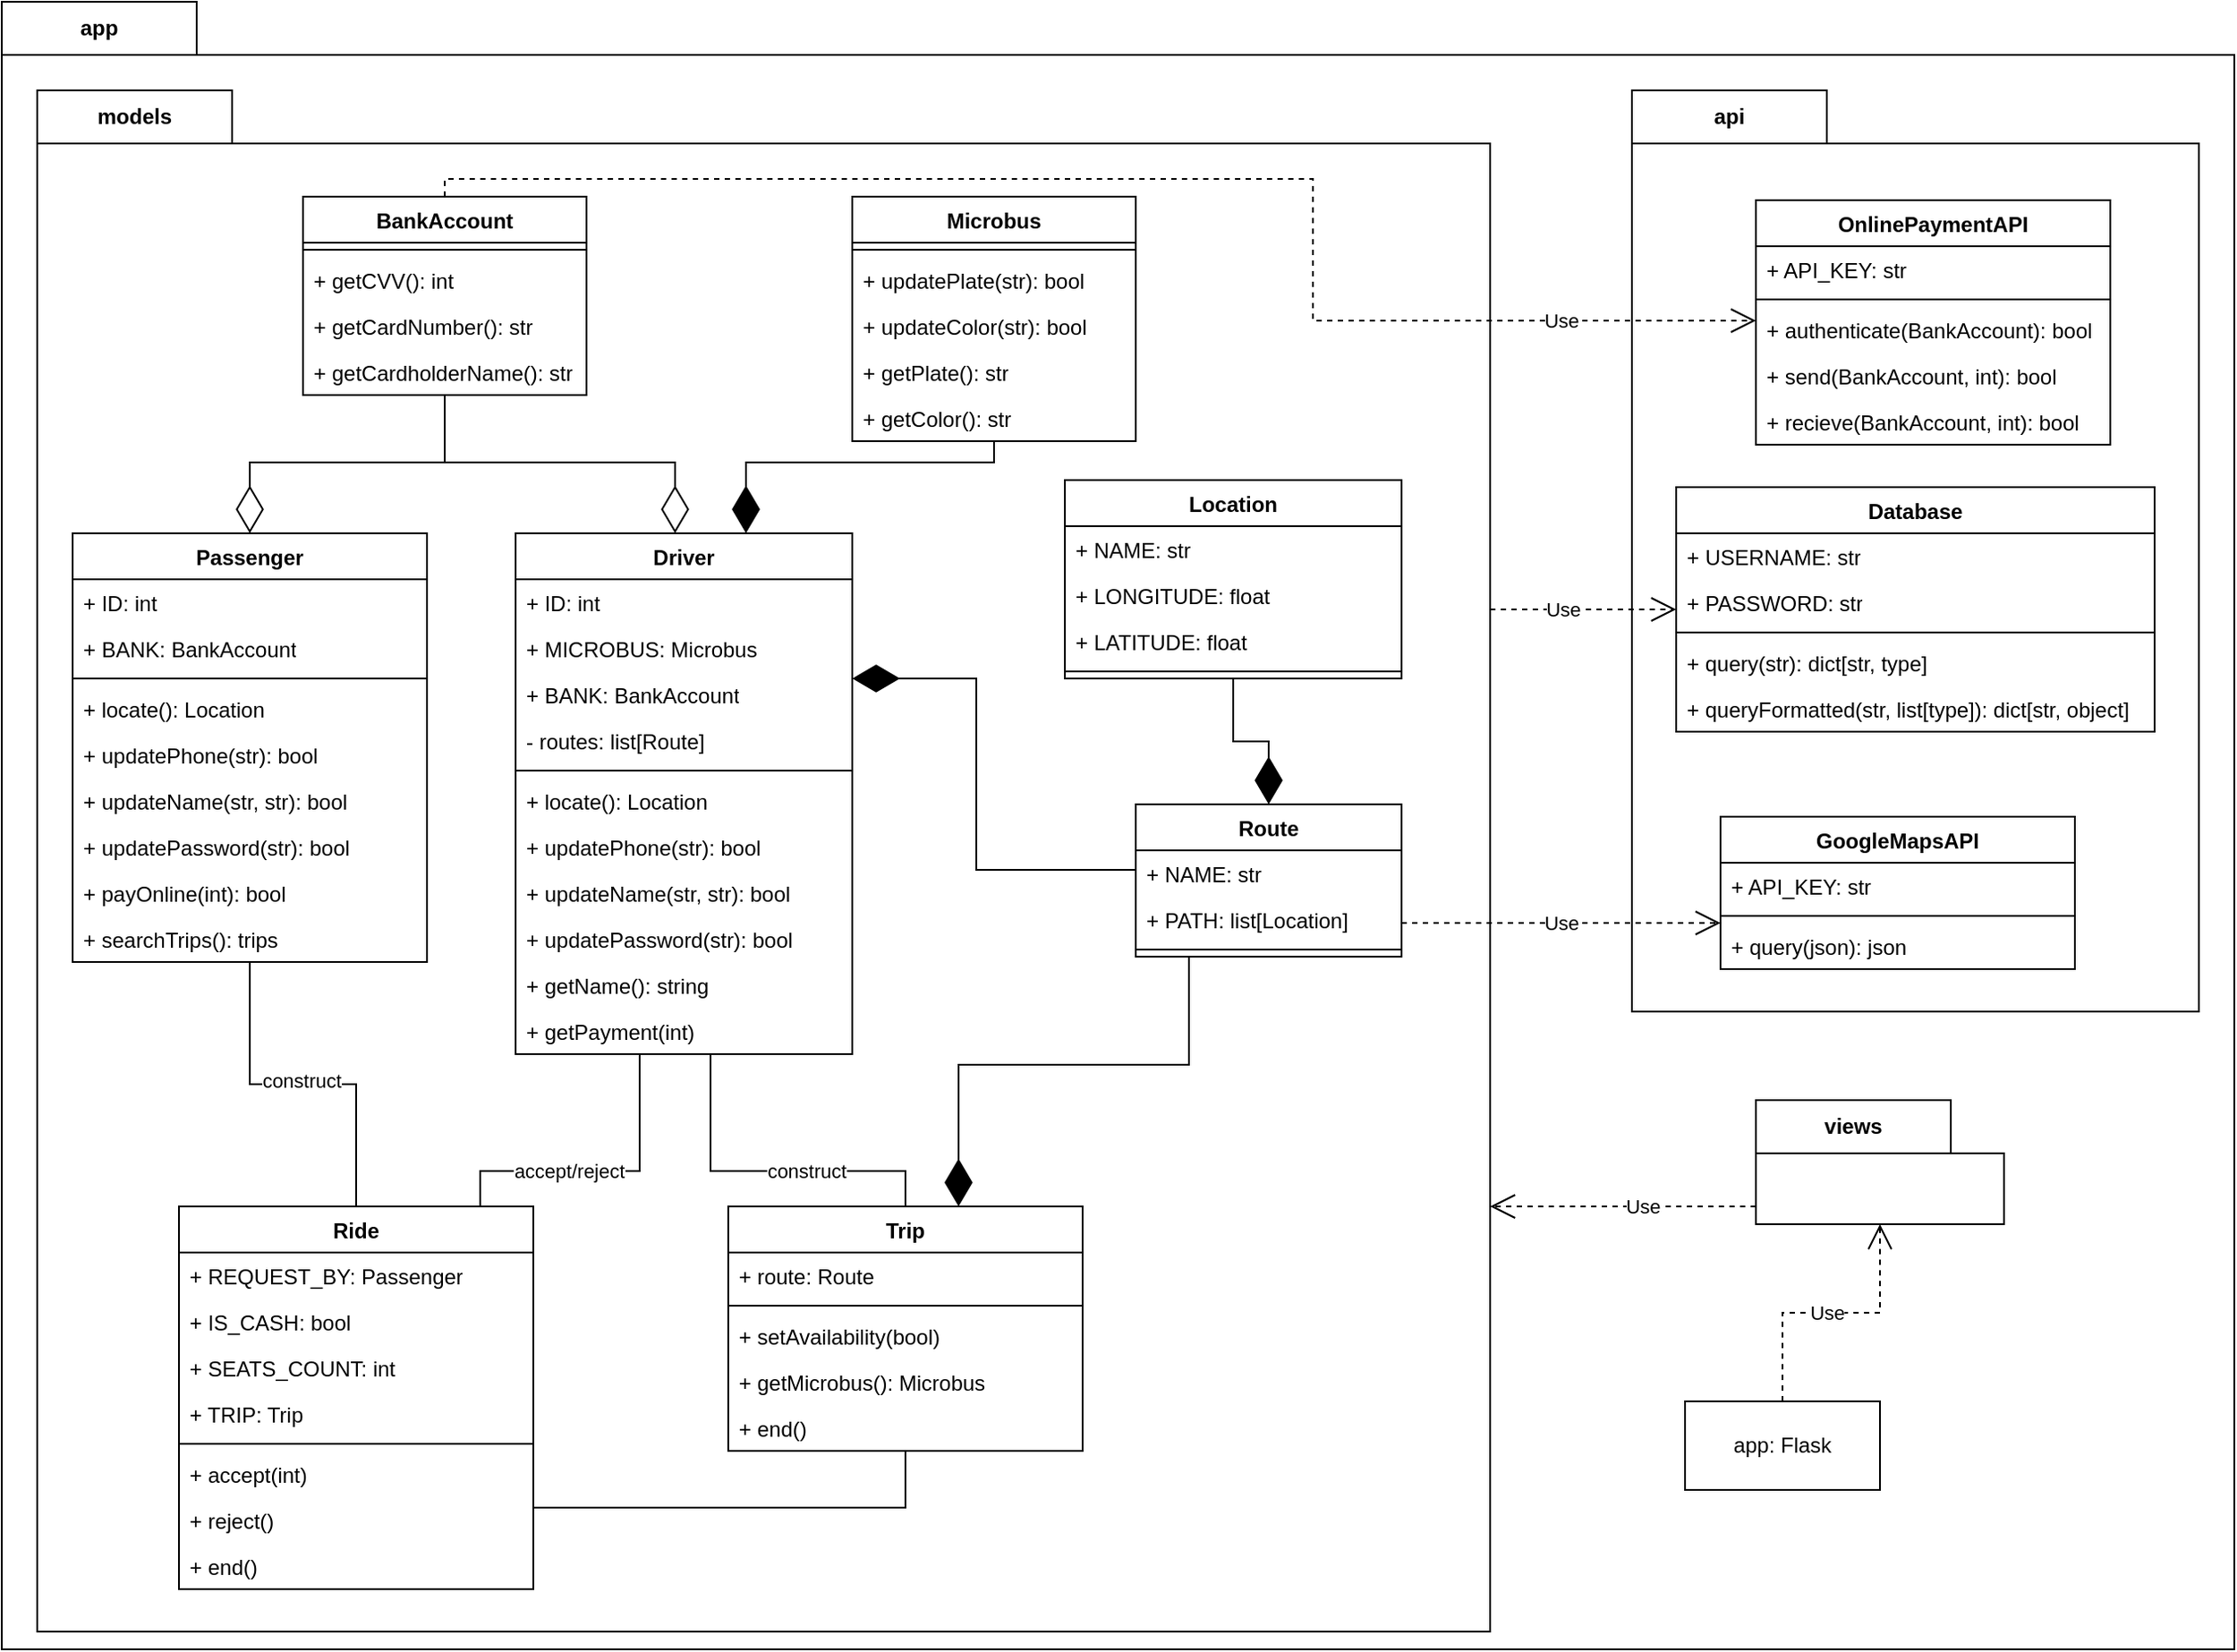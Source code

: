 <mxfile version="22.1.2" type="device">
  <diagram id="C5RBs43oDa-KdzZeNtuy" name="Page-1">
    <mxGraphModel dx="1912" dy="2010" grid="1" gridSize="10" guides="1" tooltips="1" connect="1" arrows="1" fold="1" page="1" pageScale="1" pageWidth="1169" pageHeight="827" math="0" shadow="0">
      <root>
        <mxCell id="WIyWlLk6GJQsqaUBKTNV-0" />
        <mxCell id="WIyWlLk6GJQsqaUBKTNV-1" parent="WIyWlLk6GJQsqaUBKTNV-0" />
        <mxCell id="rJ-aerXYBxVy4BVhJZJf-117" value="app" style="shape=folder;fontStyle=1;tabWidth=110;tabHeight=30;tabPosition=left;html=1;boundedLbl=1;labelInHeader=1;container=1;collapsible=0;recursiveResize=0;whiteSpace=wrap;" vertex="1" parent="WIyWlLk6GJQsqaUBKTNV-1">
          <mxGeometry x="240" y="-160" width="1260" height="930" as="geometry" />
        </mxCell>
        <mxCell id="rJ-aerXYBxVy4BVhJZJf-121" value="app: Flask" style="html=1;whiteSpace=wrap;" vertex="1" parent="rJ-aerXYBxVy4BVhJZJf-117">
          <mxGeometry x="950" y="790" width="110" height="50" as="geometry" />
        </mxCell>
        <mxCell id="rJ-aerXYBxVy4BVhJZJf-120" value="views" style="shape=folder;fontStyle=1;tabWidth=110;tabHeight=30;tabPosition=left;html=1;boundedLbl=1;labelInHeader=1;container=1;collapsible=0;recursiveResize=0;whiteSpace=wrap;" vertex="1" parent="rJ-aerXYBxVy4BVhJZJf-117">
          <mxGeometry x="990" y="620" width="140" height="70" as="geometry" />
        </mxCell>
        <mxCell id="rJ-aerXYBxVy4BVhJZJf-122" value="Use" style="endArrow=open;endSize=12;dashed=1;html=1;rounded=0;edgeStyle=orthogonalEdgeStyle;" edge="1" parent="rJ-aerXYBxVy4BVhJZJf-117" source="rJ-aerXYBxVy4BVhJZJf-121" target="rJ-aerXYBxVy4BVhJZJf-120">
          <mxGeometry x="-0.033" width="160" relative="1" as="geometry">
            <mxPoint x="920" y="720" as="sourcePoint" />
            <mxPoint x="850" y="720" as="targetPoint" />
            <Array as="points" />
            <mxPoint as="offset" />
          </mxGeometry>
        </mxCell>
        <mxCell id="rJ-aerXYBxVy4BVhJZJf-104" value="models" style="shape=folder;fontStyle=1;tabWidth=110;tabHeight=30;tabPosition=left;html=1;boundedLbl=1;labelInHeader=1;container=1;collapsible=0;recursiveResize=0;whiteSpace=wrap;" vertex="1" parent="WIyWlLk6GJQsqaUBKTNV-1">
          <mxGeometry x="260" y="-110" width="820" height="870" as="geometry" />
        </mxCell>
        <mxCell id="rJ-aerXYBxVy4BVhJZJf-102" value="api" style="shape=folder;fontStyle=1;tabWidth=110;tabHeight=30;tabPosition=left;html=1;boundedLbl=1;labelInHeader=1;container=1;collapsible=0;recursiveResize=0;whiteSpace=wrap;" vertex="1" parent="WIyWlLk6GJQsqaUBKTNV-1">
          <mxGeometry x="1160" y="-110" width="320" height="520" as="geometry" />
        </mxCell>
        <mxCell id="rJ-aerXYBxVy4BVhJZJf-47" value="GoogleMapsAPI" style="swimlane;fontStyle=1;align=center;verticalAlign=top;childLayout=stackLayout;horizontal=1;startSize=26;horizontalStack=0;resizeParent=1;resizeParentMax=0;resizeLast=0;collapsible=1;marginBottom=0;whiteSpace=wrap;html=1;" vertex="1" parent="rJ-aerXYBxVy4BVhJZJf-102">
          <mxGeometry x="50" y="410" width="200" height="86" as="geometry" />
        </mxCell>
        <mxCell id="rJ-aerXYBxVy4BVhJZJf-49" value="+ API_KEY: str" style="text;strokeColor=none;fillColor=none;align=left;verticalAlign=top;spacingLeft=4;spacingRight=4;overflow=hidden;rotatable=0;points=[[0,0.5],[1,0.5]];portConstraint=eastwest;whiteSpace=wrap;html=1;" vertex="1" parent="rJ-aerXYBxVy4BVhJZJf-47">
          <mxGeometry y="26" width="200" height="26" as="geometry" />
        </mxCell>
        <mxCell id="rJ-aerXYBxVy4BVhJZJf-50" value="" style="line;strokeWidth=1;fillColor=none;align=left;verticalAlign=middle;spacingTop=-1;spacingLeft=3;spacingRight=3;rotatable=0;labelPosition=right;points=[];portConstraint=eastwest;strokeColor=inherit;" vertex="1" parent="rJ-aerXYBxVy4BVhJZJf-47">
          <mxGeometry y="52" width="200" height="8" as="geometry" />
        </mxCell>
        <mxCell id="rJ-aerXYBxVy4BVhJZJf-52" value="+ query(json): json" style="text;strokeColor=none;fillColor=none;align=left;verticalAlign=top;spacingLeft=4;spacingRight=4;overflow=hidden;rotatable=0;points=[[0,0.5],[1,0.5]];portConstraint=eastwest;whiteSpace=wrap;html=1;" vertex="1" parent="rJ-aerXYBxVy4BVhJZJf-47">
          <mxGeometry y="60" width="200" height="26" as="geometry" />
        </mxCell>
        <mxCell id="rJ-aerXYBxVy4BVhJZJf-39" value="Database" style="swimlane;fontStyle=1;align=center;verticalAlign=top;childLayout=stackLayout;horizontal=1;startSize=26;horizontalStack=0;resizeParent=1;resizeParentMax=0;resizeLast=0;collapsible=1;marginBottom=0;whiteSpace=wrap;html=1;" vertex="1" parent="rJ-aerXYBxVy4BVhJZJf-102">
          <mxGeometry x="25" y="224" width="270" height="138" as="geometry" />
        </mxCell>
        <mxCell id="rJ-aerXYBxVy4BVhJZJf-43" value="+ USERNAME: str" style="text;strokeColor=none;fillColor=none;align=left;verticalAlign=top;spacingLeft=4;spacingRight=4;overflow=hidden;rotatable=0;points=[[0,0.5],[1,0.5]];portConstraint=eastwest;whiteSpace=wrap;html=1;" vertex="1" parent="rJ-aerXYBxVy4BVhJZJf-39">
          <mxGeometry y="26" width="270" height="26" as="geometry" />
        </mxCell>
        <mxCell id="rJ-aerXYBxVy4BVhJZJf-44" value="+ PASSWORD: str" style="text;strokeColor=none;fillColor=none;align=left;verticalAlign=top;spacingLeft=4;spacingRight=4;overflow=hidden;rotatable=0;points=[[0,0.5],[1,0.5]];portConstraint=eastwest;whiteSpace=wrap;html=1;" vertex="1" parent="rJ-aerXYBxVy4BVhJZJf-39">
          <mxGeometry y="52" width="270" height="26" as="geometry" />
        </mxCell>
        <mxCell id="rJ-aerXYBxVy4BVhJZJf-42" value="" style="line;strokeWidth=1;fillColor=none;align=left;verticalAlign=middle;spacingTop=-1;spacingLeft=3;spacingRight=3;rotatable=0;labelPosition=right;points=[];portConstraint=eastwest;strokeColor=inherit;" vertex="1" parent="rJ-aerXYBxVy4BVhJZJf-39">
          <mxGeometry y="78" width="270" height="8" as="geometry" />
        </mxCell>
        <mxCell id="rJ-aerXYBxVy4BVhJZJf-41" value="+ query(str): dict[str, type]" style="text;strokeColor=none;fillColor=none;align=left;verticalAlign=top;spacingLeft=4;spacingRight=4;overflow=hidden;rotatable=0;points=[[0,0.5],[1,0.5]];portConstraint=eastwest;whiteSpace=wrap;html=1;" vertex="1" parent="rJ-aerXYBxVy4BVhJZJf-39">
          <mxGeometry y="86" width="270" height="26" as="geometry" />
        </mxCell>
        <mxCell id="rJ-aerXYBxVy4BVhJZJf-46" value="+ queryFormatted(str, list[type]): dict[str, object]" style="text;strokeColor=none;fillColor=none;align=left;verticalAlign=top;spacingLeft=4;spacingRight=4;overflow=hidden;rotatable=0;points=[[0,0.5],[1,0.5]];portConstraint=eastwest;whiteSpace=wrap;html=1;" vertex="1" parent="rJ-aerXYBxVy4BVhJZJf-39">
          <mxGeometry y="112" width="270" height="26" as="geometry" />
        </mxCell>
        <mxCell id="TXRyivZ7APbot-wDQLGu-0" value="Microbus" style="swimlane;fontStyle=1;align=center;verticalAlign=top;childLayout=stackLayout;horizontal=1;startSize=26;horizontalStack=0;resizeParent=1;resizeParentMax=0;resizeLast=0;collapsible=1;marginBottom=0;whiteSpace=wrap;html=1;" parent="WIyWlLk6GJQsqaUBKTNV-1" vertex="1">
          <mxGeometry x="720" y="-50" width="160" height="138" as="geometry" />
        </mxCell>
        <mxCell id="TXRyivZ7APbot-wDQLGu-2" value="" style="line;strokeWidth=1;fillColor=none;align=left;verticalAlign=middle;spacingTop=-1;spacingLeft=3;spacingRight=3;rotatable=0;labelPosition=right;points=[];portConstraint=eastwest;strokeColor=inherit;" parent="TXRyivZ7APbot-wDQLGu-0" vertex="1">
          <mxGeometry y="26" width="160" height="8" as="geometry" />
        </mxCell>
        <mxCell id="TXRyivZ7APbot-wDQLGu-45" value="+ updatePlate(str): bool" style="text;strokeColor=none;fillColor=none;align=left;verticalAlign=top;spacingLeft=4;spacingRight=4;overflow=hidden;rotatable=0;points=[[0,0.5],[1,0.5]];portConstraint=eastwest;whiteSpace=wrap;html=1;" parent="TXRyivZ7APbot-wDQLGu-0" vertex="1">
          <mxGeometry y="34" width="160" height="26" as="geometry" />
        </mxCell>
        <mxCell id="TXRyivZ7APbot-wDQLGu-3" value="+ updateColor(str): bool" style="text;strokeColor=none;fillColor=none;align=left;verticalAlign=top;spacingLeft=4;spacingRight=4;overflow=hidden;rotatable=0;points=[[0,0.5],[1,0.5]];portConstraint=eastwest;whiteSpace=wrap;html=1;" parent="TXRyivZ7APbot-wDQLGu-0" vertex="1">
          <mxGeometry y="60" width="160" height="26" as="geometry" />
        </mxCell>
        <mxCell id="TXRyivZ7APbot-wDQLGu-46" value="+ getPlate(): str" style="text;strokeColor=none;fillColor=none;align=left;verticalAlign=top;spacingLeft=4;spacingRight=4;overflow=hidden;rotatable=0;points=[[0,0.5],[1,0.5]];portConstraint=eastwest;whiteSpace=wrap;html=1;" parent="TXRyivZ7APbot-wDQLGu-0" vertex="1">
          <mxGeometry y="86" width="160" height="26" as="geometry" />
        </mxCell>
        <mxCell id="TXRyivZ7APbot-wDQLGu-47" value="+ getColor(): str" style="text;strokeColor=none;fillColor=none;align=left;verticalAlign=top;spacingLeft=4;spacingRight=4;overflow=hidden;rotatable=0;points=[[0,0.5],[1,0.5]];portConstraint=eastwest;whiteSpace=wrap;html=1;" parent="TXRyivZ7APbot-wDQLGu-0" vertex="1">
          <mxGeometry y="112" width="160" height="26" as="geometry" />
        </mxCell>
        <mxCell id="TXRyivZ7APbot-wDQLGu-16" value="BankAccount" style="swimlane;fontStyle=1;align=center;verticalAlign=top;childLayout=stackLayout;horizontal=1;startSize=26;horizontalStack=0;resizeParent=1;resizeParentMax=0;resizeLast=0;collapsible=1;marginBottom=0;whiteSpace=wrap;html=1;" parent="WIyWlLk6GJQsqaUBKTNV-1" vertex="1">
          <mxGeometry x="410" y="-50" width="160" height="112" as="geometry" />
        </mxCell>
        <mxCell id="TXRyivZ7APbot-wDQLGu-18" value="" style="line;strokeWidth=1;fillColor=none;align=left;verticalAlign=middle;spacingTop=-1;spacingLeft=3;spacingRight=3;rotatable=0;labelPosition=right;points=[];portConstraint=eastwest;strokeColor=inherit;" parent="TXRyivZ7APbot-wDQLGu-16" vertex="1">
          <mxGeometry y="26" width="160" height="8" as="geometry" />
        </mxCell>
        <mxCell id="TXRyivZ7APbot-wDQLGu-19" value="+ getCVV(): int" style="text;strokeColor=none;fillColor=none;align=left;verticalAlign=top;spacingLeft=4;spacingRight=4;overflow=hidden;rotatable=0;points=[[0,0.5],[1,0.5]];portConstraint=eastwest;whiteSpace=wrap;html=1;" parent="TXRyivZ7APbot-wDQLGu-16" vertex="1">
          <mxGeometry y="34" width="160" height="26" as="geometry" />
        </mxCell>
        <mxCell id="TXRyivZ7APbot-wDQLGu-61" value="+ getCardNumber(): str" style="text;strokeColor=none;fillColor=none;align=left;verticalAlign=top;spacingLeft=4;spacingRight=4;overflow=hidden;rotatable=0;points=[[0,0.5],[1,0.5]];portConstraint=eastwest;whiteSpace=wrap;html=1;" parent="TXRyivZ7APbot-wDQLGu-16" vertex="1">
          <mxGeometry y="60" width="160" height="26" as="geometry" />
        </mxCell>
        <mxCell id="TXRyivZ7APbot-wDQLGu-60" value="+ getCardholderName(): str" style="text;strokeColor=none;fillColor=none;align=left;verticalAlign=top;spacingLeft=4;spacingRight=4;overflow=hidden;rotatable=0;points=[[0,0.5],[1,0.5]];portConstraint=eastwest;whiteSpace=wrap;html=1;" parent="TXRyivZ7APbot-wDQLGu-16" vertex="1">
          <mxGeometry y="86" width="160" height="26" as="geometry" />
        </mxCell>
        <mxCell id="TXRyivZ7APbot-wDQLGu-20" value="Driver" style="swimlane;fontStyle=1;align=center;verticalAlign=top;childLayout=stackLayout;horizontal=1;startSize=26;horizontalStack=0;resizeParent=1;resizeParentMax=0;resizeLast=0;collapsible=1;marginBottom=0;whiteSpace=wrap;html=1;" parent="WIyWlLk6GJQsqaUBKTNV-1" vertex="1">
          <mxGeometry x="530" y="140" width="190" height="294" as="geometry" />
        </mxCell>
        <mxCell id="rJ-aerXYBxVy4BVhJZJf-38" value="+ ID: int" style="text;strokeColor=none;fillColor=none;align=left;verticalAlign=top;spacingLeft=4;spacingRight=4;overflow=hidden;rotatable=0;points=[[0,0.5],[1,0.5]];portConstraint=eastwest;whiteSpace=wrap;html=1;" vertex="1" parent="TXRyivZ7APbot-wDQLGu-20">
          <mxGeometry y="26" width="190" height="26" as="geometry" />
        </mxCell>
        <mxCell id="TXRyivZ7APbot-wDQLGu-21" value="+ MICROBUS: Microbus" style="text;strokeColor=none;fillColor=none;align=left;verticalAlign=top;spacingLeft=4;spacingRight=4;overflow=hidden;rotatable=0;points=[[0,0.5],[1,0.5]];portConstraint=eastwest;whiteSpace=wrap;html=1;" parent="TXRyivZ7APbot-wDQLGu-20" vertex="1">
          <mxGeometry y="52" width="190" height="26" as="geometry" />
        </mxCell>
        <mxCell id="rJ-aerXYBxVy4BVhJZJf-91" value="+ BANK: BankAccount" style="text;strokeColor=none;fillColor=none;align=left;verticalAlign=top;spacingLeft=4;spacingRight=4;overflow=hidden;rotatable=0;points=[[0,0.5],[1,0.5]];portConstraint=eastwest;whiteSpace=wrap;html=1;" vertex="1" parent="TXRyivZ7APbot-wDQLGu-20">
          <mxGeometry y="78" width="190" height="26" as="geometry" />
        </mxCell>
        <mxCell id="rJ-aerXYBxVy4BVhJZJf-66" value="- routes: list[Route]" style="text;strokeColor=none;fillColor=none;align=left;verticalAlign=top;spacingLeft=4;spacingRight=4;overflow=hidden;rotatable=0;points=[[0,0.5],[1,0.5]];portConstraint=eastwest;whiteSpace=wrap;html=1;" vertex="1" parent="TXRyivZ7APbot-wDQLGu-20">
          <mxGeometry y="104" width="190" height="26" as="geometry" />
        </mxCell>
        <mxCell id="TXRyivZ7APbot-wDQLGu-22" value="" style="line;strokeWidth=1;fillColor=none;align=left;verticalAlign=middle;spacingTop=-1;spacingLeft=3;spacingRight=3;rotatable=0;labelPosition=right;points=[];portConstraint=eastwest;strokeColor=inherit;" parent="TXRyivZ7APbot-wDQLGu-20" vertex="1">
          <mxGeometry y="130" width="190" height="8" as="geometry" />
        </mxCell>
        <mxCell id="TXRyivZ7APbot-wDQLGu-54" value="+ locate(): Location" style="text;strokeColor=none;fillColor=none;align=left;verticalAlign=top;spacingLeft=4;spacingRight=4;overflow=hidden;rotatable=0;points=[[0,0.5],[1,0.5]];portConstraint=eastwest;whiteSpace=wrap;html=1;" parent="TXRyivZ7APbot-wDQLGu-20" vertex="1">
          <mxGeometry y="138" width="190" height="26" as="geometry" />
        </mxCell>
        <mxCell id="rJ-aerXYBxVy4BVhJZJf-99" value="+ updatePhone(str): bool" style="text;strokeColor=none;fillColor=none;align=left;verticalAlign=top;spacingLeft=4;spacingRight=4;overflow=hidden;rotatable=0;points=[[0,0.5],[1,0.5]];portConstraint=eastwest;whiteSpace=wrap;html=1;" vertex="1" parent="TXRyivZ7APbot-wDQLGu-20">
          <mxGeometry y="164" width="190" height="26" as="geometry" />
        </mxCell>
        <mxCell id="rJ-aerXYBxVy4BVhJZJf-101" value="+ updateName(str, str): bool" style="text;strokeColor=none;fillColor=none;align=left;verticalAlign=top;spacingLeft=4;spacingRight=4;overflow=hidden;rotatable=0;points=[[0,0.5],[1,0.5]];portConstraint=eastwest;whiteSpace=wrap;html=1;" vertex="1" parent="TXRyivZ7APbot-wDQLGu-20">
          <mxGeometry y="190" width="190" height="26" as="geometry" />
        </mxCell>
        <mxCell id="rJ-aerXYBxVy4BVhJZJf-100" value="+ updatePassword(str): bool" style="text;strokeColor=none;fillColor=none;align=left;verticalAlign=top;spacingLeft=4;spacingRight=4;overflow=hidden;rotatable=0;points=[[0,0.5],[1,0.5]];portConstraint=eastwest;whiteSpace=wrap;html=1;" vertex="1" parent="TXRyivZ7APbot-wDQLGu-20">
          <mxGeometry y="216" width="190" height="26" as="geometry" />
        </mxCell>
        <mxCell id="TXRyivZ7APbot-wDQLGu-23" value="+ getName(): string" style="text;strokeColor=none;fillColor=none;align=left;verticalAlign=top;spacingLeft=4;spacingRight=4;overflow=hidden;rotatable=0;points=[[0,0.5],[1,0.5]];portConstraint=eastwest;whiteSpace=wrap;html=1;" parent="TXRyivZ7APbot-wDQLGu-20" vertex="1">
          <mxGeometry y="242" width="190" height="26" as="geometry" />
        </mxCell>
        <mxCell id="rJ-aerXYBxVy4BVhJZJf-74" value="+ getPayment(int)" style="text;strokeColor=none;fillColor=none;align=left;verticalAlign=top;spacingLeft=4;spacingRight=4;overflow=hidden;rotatable=0;points=[[0,0.5],[1,0.5]];portConstraint=eastwest;whiteSpace=wrap;html=1;" vertex="1" parent="TXRyivZ7APbot-wDQLGu-20">
          <mxGeometry y="268" width="190" height="26" as="geometry" />
        </mxCell>
        <mxCell id="TXRyivZ7APbot-wDQLGu-24" value="Passenger" style="swimlane;fontStyle=1;align=center;verticalAlign=top;childLayout=stackLayout;horizontal=1;startSize=26;horizontalStack=0;resizeParent=1;resizeParentMax=0;resizeLast=0;collapsible=1;marginBottom=0;whiteSpace=wrap;html=1;" parent="WIyWlLk6GJQsqaUBKTNV-1" vertex="1">
          <mxGeometry x="280" y="140" width="200" height="242" as="geometry" />
        </mxCell>
        <mxCell id="TXRyivZ7APbot-wDQLGu-25" value="+ ID: int" style="text;strokeColor=none;fillColor=none;align=left;verticalAlign=top;spacingLeft=4;spacingRight=4;overflow=hidden;rotatable=0;points=[[0,0.5],[1,0.5]];portConstraint=eastwest;whiteSpace=wrap;html=1;" parent="TXRyivZ7APbot-wDQLGu-24" vertex="1">
          <mxGeometry y="26" width="200" height="26" as="geometry" />
        </mxCell>
        <mxCell id="rJ-aerXYBxVy4BVhJZJf-37" value="+ BANK: BankAccount" style="text;strokeColor=none;fillColor=none;align=left;verticalAlign=top;spacingLeft=4;spacingRight=4;overflow=hidden;rotatable=0;points=[[0,0.5],[1,0.5]];portConstraint=eastwest;whiteSpace=wrap;html=1;" vertex="1" parent="TXRyivZ7APbot-wDQLGu-24">
          <mxGeometry y="52" width="200" height="26" as="geometry" />
        </mxCell>
        <mxCell id="TXRyivZ7APbot-wDQLGu-26" value="" style="line;strokeWidth=1;fillColor=none;align=left;verticalAlign=middle;spacingTop=-1;spacingLeft=3;spacingRight=3;rotatable=0;labelPosition=right;points=[];portConstraint=eastwest;strokeColor=inherit;" parent="TXRyivZ7APbot-wDQLGu-24" vertex="1">
          <mxGeometry y="78" width="200" height="8" as="geometry" />
        </mxCell>
        <mxCell id="TXRyivZ7APbot-wDQLGu-27" value="+ locate(): Location" style="text;strokeColor=none;fillColor=none;align=left;verticalAlign=top;spacingLeft=4;spacingRight=4;overflow=hidden;rotatable=0;points=[[0,0.5],[1,0.5]];portConstraint=eastwest;whiteSpace=wrap;html=1;" parent="TXRyivZ7APbot-wDQLGu-24" vertex="1">
          <mxGeometry y="86" width="200" height="26" as="geometry" />
        </mxCell>
        <mxCell id="rJ-aerXYBxVy4BVhJZJf-76" value="+ updatePhone(str): bool" style="text;strokeColor=none;fillColor=none;align=left;verticalAlign=top;spacingLeft=4;spacingRight=4;overflow=hidden;rotatable=0;points=[[0,0.5],[1,0.5]];portConstraint=eastwest;whiteSpace=wrap;html=1;" vertex="1" parent="TXRyivZ7APbot-wDQLGu-24">
          <mxGeometry y="112" width="200" height="26" as="geometry" />
        </mxCell>
        <mxCell id="rJ-aerXYBxVy4BVhJZJf-34" value="+ updateName(str, str): bool" style="text;strokeColor=none;fillColor=none;align=left;verticalAlign=top;spacingLeft=4;spacingRight=4;overflow=hidden;rotatable=0;points=[[0,0.5],[1,0.5]];portConstraint=eastwest;whiteSpace=wrap;html=1;" vertex="1" parent="TXRyivZ7APbot-wDQLGu-24">
          <mxGeometry y="138" width="200" height="26" as="geometry" />
        </mxCell>
        <mxCell id="rJ-aerXYBxVy4BVhJZJf-35" value="+ updatePassword(str): bool" style="text;strokeColor=none;fillColor=none;align=left;verticalAlign=top;spacingLeft=4;spacingRight=4;overflow=hidden;rotatable=0;points=[[0,0.5],[1,0.5]];portConstraint=eastwest;whiteSpace=wrap;html=1;" vertex="1" parent="TXRyivZ7APbot-wDQLGu-24">
          <mxGeometry y="164" width="200" height="26" as="geometry" />
        </mxCell>
        <mxCell id="rJ-aerXYBxVy4BVhJZJf-72" value="+ payOnline(int): bool" style="text;strokeColor=none;fillColor=none;align=left;verticalAlign=top;spacingLeft=4;spacingRight=4;overflow=hidden;rotatable=0;points=[[0,0.5],[1,0.5]];portConstraint=eastwest;whiteSpace=wrap;html=1;" vertex="1" parent="TXRyivZ7APbot-wDQLGu-24">
          <mxGeometry y="190" width="200" height="26" as="geometry" />
        </mxCell>
        <mxCell id="rJ-aerXYBxVy4BVhJZJf-36" value="+ searchTrips(): trips" style="text;strokeColor=none;fillColor=none;align=left;verticalAlign=top;spacingLeft=4;spacingRight=4;overflow=hidden;rotatable=0;points=[[0,0.5],[1,0.5]];portConstraint=eastwest;whiteSpace=wrap;html=1;" vertex="1" parent="TXRyivZ7APbot-wDQLGu-24">
          <mxGeometry y="216" width="200" height="26" as="geometry" />
        </mxCell>
        <mxCell id="TXRyivZ7APbot-wDQLGu-32" value="" style="endArrow=diamondThin;endFill=1;endSize=24;html=1;rounded=0;edgeStyle=orthogonalEdgeStyle;" parent="WIyWlLk6GJQsqaUBKTNV-1" source="TXRyivZ7APbot-wDQLGu-0" target="TXRyivZ7APbot-wDQLGu-20" edge="1">
          <mxGeometry width="160" relative="1" as="geometry">
            <mxPoint x="480" y="260" as="sourcePoint" />
            <mxPoint x="350" y="140" as="targetPoint" />
            <Array as="points">
              <mxPoint x="800" y="100" />
              <mxPoint x="660" y="100" />
            </Array>
          </mxGeometry>
        </mxCell>
        <mxCell id="TXRyivZ7APbot-wDQLGu-38" value="" style="endArrow=diamondThin;endFill=0;endSize=24;html=1;rounded=0;edgeStyle=orthogonalEdgeStyle;" parent="WIyWlLk6GJQsqaUBKTNV-1" source="TXRyivZ7APbot-wDQLGu-16" target="TXRyivZ7APbot-wDQLGu-24" edge="1">
          <mxGeometry width="160" relative="1" as="geometry">
            <mxPoint x="460" y="290" as="sourcePoint" />
            <mxPoint x="520" y="93.04" as="targetPoint" />
            <Array as="points">
              <mxPoint x="490" y="100" />
              <mxPoint x="380" y="100" />
            </Array>
          </mxGeometry>
        </mxCell>
        <mxCell id="TXRyivZ7APbot-wDQLGu-40" value="" style="endArrow=diamondThin;endFill=0;endSize=24;html=1;rounded=0;edgeStyle=orthogonalEdgeStyle;" parent="WIyWlLk6GJQsqaUBKTNV-1" source="TXRyivZ7APbot-wDQLGu-16" target="TXRyivZ7APbot-wDQLGu-20" edge="1">
          <mxGeometry width="160" relative="1" as="geometry">
            <mxPoint x="370" y="143" as="sourcePoint" />
            <mxPoint x="530" y="103.04" as="targetPoint" />
            <Array as="points">
              <mxPoint x="490" y="100" />
              <mxPoint x="620" y="100" />
            </Array>
          </mxGeometry>
        </mxCell>
        <mxCell id="rJ-aerXYBxVy4BVhJZJf-0" value="Trip" style="swimlane;fontStyle=1;align=center;verticalAlign=top;childLayout=stackLayout;horizontal=1;startSize=26;horizontalStack=0;resizeParent=1;resizeParentMax=0;resizeLast=0;collapsible=1;marginBottom=0;whiteSpace=wrap;html=1;" vertex="1" parent="WIyWlLk6GJQsqaUBKTNV-1">
          <mxGeometry x="650" y="520" width="200" height="138" as="geometry" />
        </mxCell>
        <mxCell id="rJ-aerXYBxVy4BVhJZJf-2" value="+ route: Route" style="text;strokeColor=none;fillColor=none;align=left;verticalAlign=top;spacingLeft=4;spacingRight=4;overflow=hidden;rotatable=0;points=[[0,0.5],[1,0.5]];portConstraint=eastwest;whiteSpace=wrap;html=1;" vertex="1" parent="rJ-aerXYBxVy4BVhJZJf-0">
          <mxGeometry y="26" width="200" height="26" as="geometry" />
        </mxCell>
        <mxCell id="rJ-aerXYBxVy4BVhJZJf-1" value="" style="line;strokeWidth=1;fillColor=none;align=left;verticalAlign=middle;spacingTop=-1;spacingLeft=3;spacingRight=3;rotatable=0;labelPosition=right;points=[];portConstraint=eastwest;strokeColor=inherit;" vertex="1" parent="rJ-aerXYBxVy4BVhJZJf-0">
          <mxGeometry y="52" width="200" height="8" as="geometry" />
        </mxCell>
        <mxCell id="rJ-aerXYBxVy4BVhJZJf-3" value="+ setAvailability(bool)" style="text;strokeColor=none;fillColor=none;align=left;verticalAlign=top;spacingLeft=4;spacingRight=4;overflow=hidden;rotatable=0;points=[[0,0.5],[1,0.5]];portConstraint=eastwest;whiteSpace=wrap;html=1;" vertex="1" parent="rJ-aerXYBxVy4BVhJZJf-0">
          <mxGeometry y="60" width="200" height="26" as="geometry" />
        </mxCell>
        <mxCell id="rJ-aerXYBxVy4BVhJZJf-4" value="+ getMicrobus(): Microbus" style="text;strokeColor=none;fillColor=none;align=left;verticalAlign=top;spacingLeft=4;spacingRight=4;overflow=hidden;rotatable=0;points=[[0,0.5],[1,0.5]];portConstraint=eastwest;whiteSpace=wrap;html=1;" vertex="1" parent="rJ-aerXYBxVy4BVhJZJf-0">
          <mxGeometry y="86" width="200" height="26" as="geometry" />
        </mxCell>
        <mxCell id="rJ-aerXYBxVy4BVhJZJf-5" value="+ end()" style="text;strokeColor=none;fillColor=none;align=left;verticalAlign=top;spacingLeft=4;spacingRight=4;overflow=hidden;rotatable=0;points=[[0,0.5],[1,0.5]];portConstraint=eastwest;whiteSpace=wrap;html=1;" vertex="1" parent="rJ-aerXYBxVy4BVhJZJf-0">
          <mxGeometry y="112" width="200" height="26" as="geometry" />
        </mxCell>
        <mxCell id="rJ-aerXYBxVy4BVhJZJf-6" value="Ride" style="swimlane;fontStyle=1;align=center;verticalAlign=top;childLayout=stackLayout;horizontal=1;startSize=26;horizontalStack=0;resizeParent=1;resizeParentMax=0;resizeLast=0;collapsible=1;marginBottom=0;whiteSpace=wrap;html=1;" vertex="1" parent="WIyWlLk6GJQsqaUBKTNV-1">
          <mxGeometry x="340" y="520" width="200" height="216" as="geometry" />
        </mxCell>
        <mxCell id="rJ-aerXYBxVy4BVhJZJf-12" value="+ REQUEST_BY: Passenger" style="text;strokeColor=none;fillColor=none;align=left;verticalAlign=top;spacingLeft=4;spacingRight=4;overflow=hidden;rotatable=0;points=[[0,0.5],[1,0.5]];portConstraint=eastwest;whiteSpace=wrap;html=1;" vertex="1" parent="rJ-aerXYBxVy4BVhJZJf-6">
          <mxGeometry y="26" width="200" height="26" as="geometry" />
        </mxCell>
        <mxCell id="rJ-aerXYBxVy4BVhJZJf-33" value="+ IS_CASH: bool" style="text;strokeColor=none;fillColor=none;align=left;verticalAlign=top;spacingLeft=4;spacingRight=4;overflow=hidden;rotatable=0;points=[[0,0.5],[1,0.5]];portConstraint=eastwest;whiteSpace=wrap;html=1;" vertex="1" parent="rJ-aerXYBxVy4BVhJZJf-6">
          <mxGeometry y="52" width="200" height="26" as="geometry" />
        </mxCell>
        <mxCell id="rJ-aerXYBxVy4BVhJZJf-32" value="+ SEATS_COUNT: int" style="text;strokeColor=none;fillColor=none;align=left;verticalAlign=top;spacingLeft=4;spacingRight=4;overflow=hidden;rotatable=0;points=[[0,0.5],[1,0.5]];portConstraint=eastwest;whiteSpace=wrap;html=1;" vertex="1" parent="rJ-aerXYBxVy4BVhJZJf-6">
          <mxGeometry y="78" width="200" height="26" as="geometry" />
        </mxCell>
        <mxCell id="rJ-aerXYBxVy4BVhJZJf-75" value="+ TRIP: Trip" style="text;strokeColor=none;fillColor=none;align=left;verticalAlign=top;spacingLeft=4;spacingRight=4;overflow=hidden;rotatable=0;points=[[0,0.5],[1,0.5]];portConstraint=eastwest;whiteSpace=wrap;html=1;" vertex="1" parent="rJ-aerXYBxVy4BVhJZJf-6">
          <mxGeometry y="104" width="200" height="26" as="geometry" />
        </mxCell>
        <mxCell id="rJ-aerXYBxVy4BVhJZJf-7" value="" style="line;strokeWidth=1;fillColor=none;align=left;verticalAlign=middle;spacingTop=-1;spacingLeft=3;spacingRight=3;rotatable=0;labelPosition=right;points=[];portConstraint=eastwest;strokeColor=inherit;" vertex="1" parent="rJ-aerXYBxVy4BVhJZJf-6">
          <mxGeometry y="130" width="200" height="8" as="geometry" />
        </mxCell>
        <mxCell id="rJ-aerXYBxVy4BVhJZJf-65" value="+ accept(int)" style="text;strokeColor=none;fillColor=none;align=left;verticalAlign=top;spacingLeft=4;spacingRight=4;overflow=hidden;rotatable=0;points=[[0,0.5],[1,0.5]];portConstraint=eastwest;whiteSpace=wrap;html=1;" vertex="1" parent="rJ-aerXYBxVy4BVhJZJf-6">
          <mxGeometry y="138" width="200" height="26" as="geometry" />
        </mxCell>
        <mxCell id="rJ-aerXYBxVy4BVhJZJf-9" value="+ reject()" style="text;strokeColor=none;fillColor=none;align=left;verticalAlign=top;spacingLeft=4;spacingRight=4;overflow=hidden;rotatable=0;points=[[0,0.5],[1,0.5]];portConstraint=eastwest;whiteSpace=wrap;html=1;" vertex="1" parent="rJ-aerXYBxVy4BVhJZJf-6">
          <mxGeometry y="164" width="200" height="26" as="geometry" />
        </mxCell>
        <mxCell id="rJ-aerXYBxVy4BVhJZJf-30" value="+ end()" style="text;strokeColor=none;fillColor=none;align=left;verticalAlign=top;spacingLeft=4;spacingRight=4;overflow=hidden;rotatable=0;points=[[0,0.5],[1,0.5]];portConstraint=eastwest;whiteSpace=wrap;html=1;" vertex="1" parent="rJ-aerXYBxVy4BVhJZJf-6">
          <mxGeometry y="190" width="200" height="26" as="geometry" />
        </mxCell>
        <mxCell id="rJ-aerXYBxVy4BVhJZJf-13" value="Location" style="swimlane;fontStyle=1;align=center;verticalAlign=top;childLayout=stackLayout;horizontal=1;startSize=26;horizontalStack=0;resizeParent=1;resizeParentMax=0;resizeLast=0;collapsible=1;marginBottom=0;whiteSpace=wrap;html=1;" vertex="1" parent="WIyWlLk6GJQsqaUBKTNV-1">
          <mxGeometry x="840" y="110" width="190" height="112" as="geometry" />
        </mxCell>
        <mxCell id="rJ-aerXYBxVy4BVhJZJf-17" value="+ NAME: str" style="text;strokeColor=none;fillColor=none;align=left;verticalAlign=top;spacingLeft=4;spacingRight=4;overflow=hidden;rotatable=0;points=[[0,0.5],[1,0.5]];portConstraint=eastwest;whiteSpace=wrap;html=1;" vertex="1" parent="rJ-aerXYBxVy4BVhJZJf-13">
          <mxGeometry y="26" width="190" height="26" as="geometry" />
        </mxCell>
        <mxCell id="rJ-aerXYBxVy4BVhJZJf-14" value="+ LONGITUDE: float" style="text;strokeColor=none;fillColor=none;align=left;verticalAlign=top;spacingLeft=4;spacingRight=4;overflow=hidden;rotatable=0;points=[[0,0.5],[1,0.5]];portConstraint=eastwest;whiteSpace=wrap;html=1;" vertex="1" parent="rJ-aerXYBxVy4BVhJZJf-13">
          <mxGeometry y="52" width="190" height="26" as="geometry" />
        </mxCell>
        <mxCell id="rJ-aerXYBxVy4BVhJZJf-18" value="+ LATITUDE: float" style="text;strokeColor=none;fillColor=none;align=left;verticalAlign=top;spacingLeft=4;spacingRight=4;overflow=hidden;rotatable=0;points=[[0,0.5],[1,0.5]];portConstraint=eastwest;whiteSpace=wrap;html=1;" vertex="1" parent="rJ-aerXYBxVy4BVhJZJf-13">
          <mxGeometry y="78" width="190" height="26" as="geometry" />
        </mxCell>
        <mxCell id="rJ-aerXYBxVy4BVhJZJf-15" value="" style="line;strokeWidth=1;fillColor=none;align=left;verticalAlign=middle;spacingTop=-1;spacingLeft=3;spacingRight=3;rotatable=0;labelPosition=right;points=[];portConstraint=eastwest;strokeColor=inherit;" vertex="1" parent="rJ-aerXYBxVy4BVhJZJf-13">
          <mxGeometry y="104" width="190" height="8" as="geometry" />
        </mxCell>
        <mxCell id="rJ-aerXYBxVy4BVhJZJf-19" value="Route" style="swimlane;fontStyle=1;align=center;verticalAlign=top;childLayout=stackLayout;horizontal=1;startSize=26;horizontalStack=0;resizeParent=1;resizeParentMax=0;resizeLast=0;collapsible=1;marginBottom=0;whiteSpace=wrap;html=1;" vertex="1" parent="WIyWlLk6GJQsqaUBKTNV-1">
          <mxGeometry x="880" y="293" width="150" height="86" as="geometry" />
        </mxCell>
        <mxCell id="rJ-aerXYBxVy4BVhJZJf-20" value="+ NAME: str" style="text;strokeColor=none;fillColor=none;align=left;verticalAlign=top;spacingLeft=4;spacingRight=4;overflow=hidden;rotatable=0;points=[[0,0.5],[1,0.5]];portConstraint=eastwest;whiteSpace=wrap;html=1;" vertex="1" parent="rJ-aerXYBxVy4BVhJZJf-19">
          <mxGeometry y="26" width="150" height="26" as="geometry" />
        </mxCell>
        <mxCell id="rJ-aerXYBxVy4BVhJZJf-26" value="+ PATH: list[Location]&amp;nbsp;" style="text;strokeColor=none;fillColor=none;align=left;verticalAlign=top;spacingLeft=4;spacingRight=4;overflow=hidden;rotatable=0;points=[[0,0.5],[1,0.5]];portConstraint=eastwest;whiteSpace=wrap;html=1;" vertex="1" parent="rJ-aerXYBxVy4BVhJZJf-19">
          <mxGeometry y="52" width="150" height="26" as="geometry" />
        </mxCell>
        <mxCell id="rJ-aerXYBxVy4BVhJZJf-21" value="" style="line;strokeWidth=1;fillColor=none;align=left;verticalAlign=middle;spacingTop=-1;spacingLeft=3;spacingRight=3;rotatable=0;labelPosition=right;points=[];portConstraint=eastwest;strokeColor=inherit;" vertex="1" parent="rJ-aerXYBxVy4BVhJZJf-19">
          <mxGeometry y="78" width="150" height="8" as="geometry" />
        </mxCell>
        <mxCell id="rJ-aerXYBxVy4BVhJZJf-23" value="" style="endArrow=diamondThin;endFill=1;endSize=24;html=1;rounded=0;edgeStyle=orthogonalEdgeStyle;" edge="1" parent="WIyWlLk6GJQsqaUBKTNV-1" source="rJ-aerXYBxVy4BVhJZJf-13" target="rJ-aerXYBxVy4BVhJZJf-19">
          <mxGeometry width="160" relative="1" as="geometry">
            <mxPoint x="500" y="300" as="sourcePoint" />
            <mxPoint x="660" y="300" as="targetPoint" />
          </mxGeometry>
        </mxCell>
        <mxCell id="rJ-aerXYBxVy4BVhJZJf-61" value="" style="endArrow=none;html=1;rounded=0;edgeStyle=orthogonalEdgeStyle;" edge="1" parent="WIyWlLk6GJQsqaUBKTNV-1" source="rJ-aerXYBxVy4BVhJZJf-6" target="TXRyivZ7APbot-wDQLGu-20">
          <mxGeometry width="50" height="50" relative="1" as="geometry">
            <mxPoint x="650" y="450" as="sourcePoint" />
            <mxPoint x="700" y="400" as="targetPoint" />
            <Array as="points">
              <mxPoint x="510" y="500" />
              <mxPoint x="600" y="500" />
            </Array>
          </mxGeometry>
        </mxCell>
        <mxCell id="rJ-aerXYBxVy4BVhJZJf-64" value="accept/reject" style="edgeLabel;html=1;align=center;verticalAlign=middle;resizable=0;points=[];" vertex="1" connectable="0" parent="rJ-aerXYBxVy4BVhJZJf-61">
          <mxGeometry x="0.438" y="-2" relative="1" as="geometry">
            <mxPoint x="-42" y="16" as="offset" />
          </mxGeometry>
        </mxCell>
        <mxCell id="rJ-aerXYBxVy4BVhJZJf-62" value="" style="endArrow=none;html=1;rounded=0;edgeStyle=orthogonalEdgeStyle;" edge="1" parent="WIyWlLk6GJQsqaUBKTNV-1" source="rJ-aerXYBxVy4BVhJZJf-6" target="TXRyivZ7APbot-wDQLGu-24">
          <mxGeometry width="50" height="50" relative="1" as="geometry">
            <mxPoint x="660" y="460" as="sourcePoint" />
            <mxPoint x="710" y="410" as="targetPoint" />
          </mxGeometry>
        </mxCell>
        <mxCell id="rJ-aerXYBxVy4BVhJZJf-63" value="construct" style="edgeLabel;html=1;align=center;verticalAlign=middle;resizable=0;points=[];" vertex="1" connectable="0" parent="rJ-aerXYBxVy4BVhJZJf-62">
          <mxGeometry x="-0.11" y="1" relative="1" as="geometry">
            <mxPoint x="-12" y="-3" as="offset" />
          </mxGeometry>
        </mxCell>
        <mxCell id="rJ-aerXYBxVy4BVhJZJf-67" value="" style="endArrow=diamondThin;endFill=1;endSize=24;html=1;rounded=0;edgeStyle=orthogonalEdgeStyle;" edge="1" parent="WIyWlLk6GJQsqaUBKTNV-1" source="rJ-aerXYBxVy4BVhJZJf-19" target="TXRyivZ7APbot-wDQLGu-20">
          <mxGeometry width="160" relative="1" as="geometry">
            <mxPoint x="920" y="191" as="sourcePoint" />
            <mxPoint x="780" y="253" as="targetPoint" />
            <Array as="points">
              <mxPoint x="790" y="330" />
              <mxPoint x="790" y="222" />
            </Array>
          </mxGeometry>
        </mxCell>
        <mxCell id="rJ-aerXYBxVy4BVhJZJf-70" value="" style="endArrow=diamondThin;endFill=1;endSize=24;html=1;rounded=0;edgeStyle=orthogonalEdgeStyle;" edge="1" parent="WIyWlLk6GJQsqaUBKTNV-1" source="rJ-aerXYBxVy4BVhJZJf-19" target="rJ-aerXYBxVy4BVhJZJf-0">
          <mxGeometry width="160" relative="1" as="geometry">
            <mxPoint x="800" y="178" as="sourcePoint" />
            <mxPoint x="660" y="240" as="targetPoint" />
            <Array as="points">
              <mxPoint x="910" y="440" />
              <mxPoint x="780" y="440" />
            </Array>
          </mxGeometry>
        </mxCell>
        <mxCell id="rJ-aerXYBxVy4BVhJZJf-79" value="" style="endArrow=none;html=1;rounded=0;edgeStyle=orthogonalEdgeStyle;" edge="1" parent="WIyWlLk6GJQsqaUBKTNV-1" source="rJ-aerXYBxVy4BVhJZJf-6" target="rJ-aerXYBxVy4BVhJZJf-0">
          <mxGeometry width="50" height="50" relative="1" as="geometry">
            <mxPoint x="520" y="530" as="sourcePoint" />
            <mxPoint x="560" y="309" as="targetPoint" />
            <Array as="points">
              <mxPoint x="750" y="690" />
            </Array>
          </mxGeometry>
        </mxCell>
        <mxCell id="rJ-aerXYBxVy4BVhJZJf-83" value="OnlinePaymentAPI" style="swimlane;fontStyle=1;align=center;verticalAlign=top;childLayout=stackLayout;horizontal=1;startSize=26;horizontalStack=0;resizeParent=1;resizeParentMax=0;resizeLast=0;collapsible=1;marginBottom=0;whiteSpace=wrap;html=1;" vertex="1" parent="WIyWlLk6GJQsqaUBKTNV-1">
          <mxGeometry x="1230" y="-48" width="200" height="138" as="geometry" />
        </mxCell>
        <mxCell id="rJ-aerXYBxVy4BVhJZJf-90" value="+ API_KEY: str" style="text;strokeColor=none;fillColor=none;align=left;verticalAlign=top;spacingLeft=4;spacingRight=4;overflow=hidden;rotatable=0;points=[[0,0.5],[1,0.5]];portConstraint=eastwest;whiteSpace=wrap;html=1;" vertex="1" parent="rJ-aerXYBxVy4BVhJZJf-83">
          <mxGeometry y="26" width="200" height="26" as="geometry" />
        </mxCell>
        <mxCell id="rJ-aerXYBxVy4BVhJZJf-85" value="" style="line;strokeWidth=1;fillColor=none;align=left;verticalAlign=middle;spacingTop=-1;spacingLeft=3;spacingRight=3;rotatable=0;labelPosition=right;points=[];portConstraint=eastwest;strokeColor=inherit;" vertex="1" parent="rJ-aerXYBxVy4BVhJZJf-83">
          <mxGeometry y="52" width="200" height="8" as="geometry" />
        </mxCell>
        <mxCell id="rJ-aerXYBxVy4BVhJZJf-86" value="+ authenticate(BankAccount): bool" style="text;strokeColor=none;fillColor=none;align=left;verticalAlign=top;spacingLeft=4;spacingRight=4;overflow=hidden;rotatable=0;points=[[0,0.5],[1,0.5]];portConstraint=eastwest;whiteSpace=wrap;html=1;" vertex="1" parent="rJ-aerXYBxVy4BVhJZJf-83">
          <mxGeometry y="60" width="200" height="26" as="geometry" />
        </mxCell>
        <mxCell id="rJ-aerXYBxVy4BVhJZJf-88" value="+ send(BankAccount, int): bool" style="text;strokeColor=none;fillColor=none;align=left;verticalAlign=top;spacingLeft=4;spacingRight=4;overflow=hidden;rotatable=0;points=[[0,0.5],[1,0.5]];portConstraint=eastwest;whiteSpace=wrap;html=1;" vertex="1" parent="rJ-aerXYBxVy4BVhJZJf-83">
          <mxGeometry y="86" width="200" height="26" as="geometry" />
        </mxCell>
        <mxCell id="rJ-aerXYBxVy4BVhJZJf-87" value="+ recieve(BankAccount, int): bool" style="text;strokeColor=none;fillColor=none;align=left;verticalAlign=top;spacingLeft=4;spacingRight=4;overflow=hidden;rotatable=0;points=[[0,0.5],[1,0.5]];portConstraint=eastwest;whiteSpace=wrap;html=1;" vertex="1" parent="rJ-aerXYBxVy4BVhJZJf-83">
          <mxGeometry y="112" width="200" height="26" as="geometry" />
        </mxCell>
        <mxCell id="rJ-aerXYBxVy4BVhJZJf-94" value="Use" style="endArrow=open;endSize=12;dashed=1;html=1;rounded=0;edgeStyle=orthogonalEdgeStyle;" edge="1" parent="WIyWlLk6GJQsqaUBKTNV-1" source="TXRyivZ7APbot-wDQLGu-16" target="rJ-aerXYBxVy4BVhJZJf-83">
          <mxGeometry x="0.735" width="160" relative="1" as="geometry">
            <mxPoint x="380" y="270" as="sourcePoint" />
            <mxPoint x="540" y="270" as="targetPoint" />
            <Array as="points">
              <mxPoint x="490" y="-60" />
              <mxPoint x="980" y="-60" />
              <mxPoint x="980" y="20" />
            </Array>
            <mxPoint as="offset" />
          </mxGeometry>
        </mxCell>
        <mxCell id="rJ-aerXYBxVy4BVhJZJf-95" value="Use" style="endArrow=open;endSize=12;dashed=1;html=1;rounded=0;edgeStyle=orthogonalEdgeStyle;" edge="1" parent="WIyWlLk6GJQsqaUBKTNV-1" source="rJ-aerXYBxVy4BVhJZJf-19" target="rJ-aerXYBxVy4BVhJZJf-47">
          <mxGeometry width="160" relative="1" as="geometry">
            <mxPoint x="400" y="170" as="sourcePoint" />
            <mxPoint x="60" y="214" as="targetPoint" />
            <Array as="points">
              <mxPoint x="1100" y="360" />
              <mxPoint x="1100" y="360" />
            </Array>
            <mxPoint as="offset" />
          </mxGeometry>
        </mxCell>
        <mxCell id="rJ-aerXYBxVy4BVhJZJf-97" value="" style="endArrow=none;html=1;rounded=0;edgeStyle=orthogonalEdgeStyle;" edge="1" parent="WIyWlLk6GJQsqaUBKTNV-1" source="rJ-aerXYBxVy4BVhJZJf-0" target="TXRyivZ7APbot-wDQLGu-20">
          <mxGeometry width="50" height="50" relative="1" as="geometry">
            <mxPoint x="450" y="530" as="sourcePoint" />
            <mxPoint x="380" y="482" as="targetPoint" />
            <Array as="points">
              <mxPoint x="750" y="500" />
              <mxPoint x="640" y="500" />
            </Array>
          </mxGeometry>
        </mxCell>
        <mxCell id="rJ-aerXYBxVy4BVhJZJf-98" value="construct" style="edgeLabel;html=1;align=center;verticalAlign=middle;resizable=0;points=[];" vertex="1" connectable="0" parent="rJ-aerXYBxVy4BVhJZJf-97">
          <mxGeometry x="-0.11" y="1" relative="1" as="geometry">
            <mxPoint x="11" y="-1" as="offset" />
          </mxGeometry>
        </mxCell>
        <mxCell id="rJ-aerXYBxVy4BVhJZJf-105" value="Use" style="endArrow=open;endSize=12;dashed=1;html=1;rounded=0;edgeStyle=orthogonalEdgeStyle;" edge="1" parent="WIyWlLk6GJQsqaUBKTNV-1" source="rJ-aerXYBxVy4BVhJZJf-104" target="rJ-aerXYBxVy4BVhJZJf-39">
          <mxGeometry x="-0.226" width="160" relative="1" as="geometry">
            <mxPoint x="1080" y="149.999" as="sourcePoint" />
            <mxPoint x="1185" y="199.999" as="targetPoint" />
            <Array as="points">
              <mxPoint x="1110" y="183" />
              <mxPoint x="1110" y="183" />
            </Array>
            <mxPoint as="offset" />
          </mxGeometry>
        </mxCell>
        <mxCell id="rJ-aerXYBxVy4BVhJZJf-96" value="Use" style="endArrow=open;endSize=12;dashed=1;html=1;rounded=0;edgeStyle=orthogonalEdgeStyle;" edge="1" parent="WIyWlLk6GJQsqaUBKTNV-1" source="rJ-aerXYBxVy4BVhJZJf-120" target="rJ-aerXYBxVy4BVhJZJf-104">
          <mxGeometry x="-0.143" width="160" relative="1" as="geometry">
            <mxPoint x="1330.0" y="710" as="sourcePoint" />
            <mxPoint x="1510" y="874" as="targetPoint" />
            <Array as="points">
              <mxPoint x="1210" y="520" />
              <mxPoint x="1210" y="520" />
            </Array>
            <mxPoint as="offset" />
          </mxGeometry>
        </mxCell>
      </root>
    </mxGraphModel>
  </diagram>
</mxfile>
